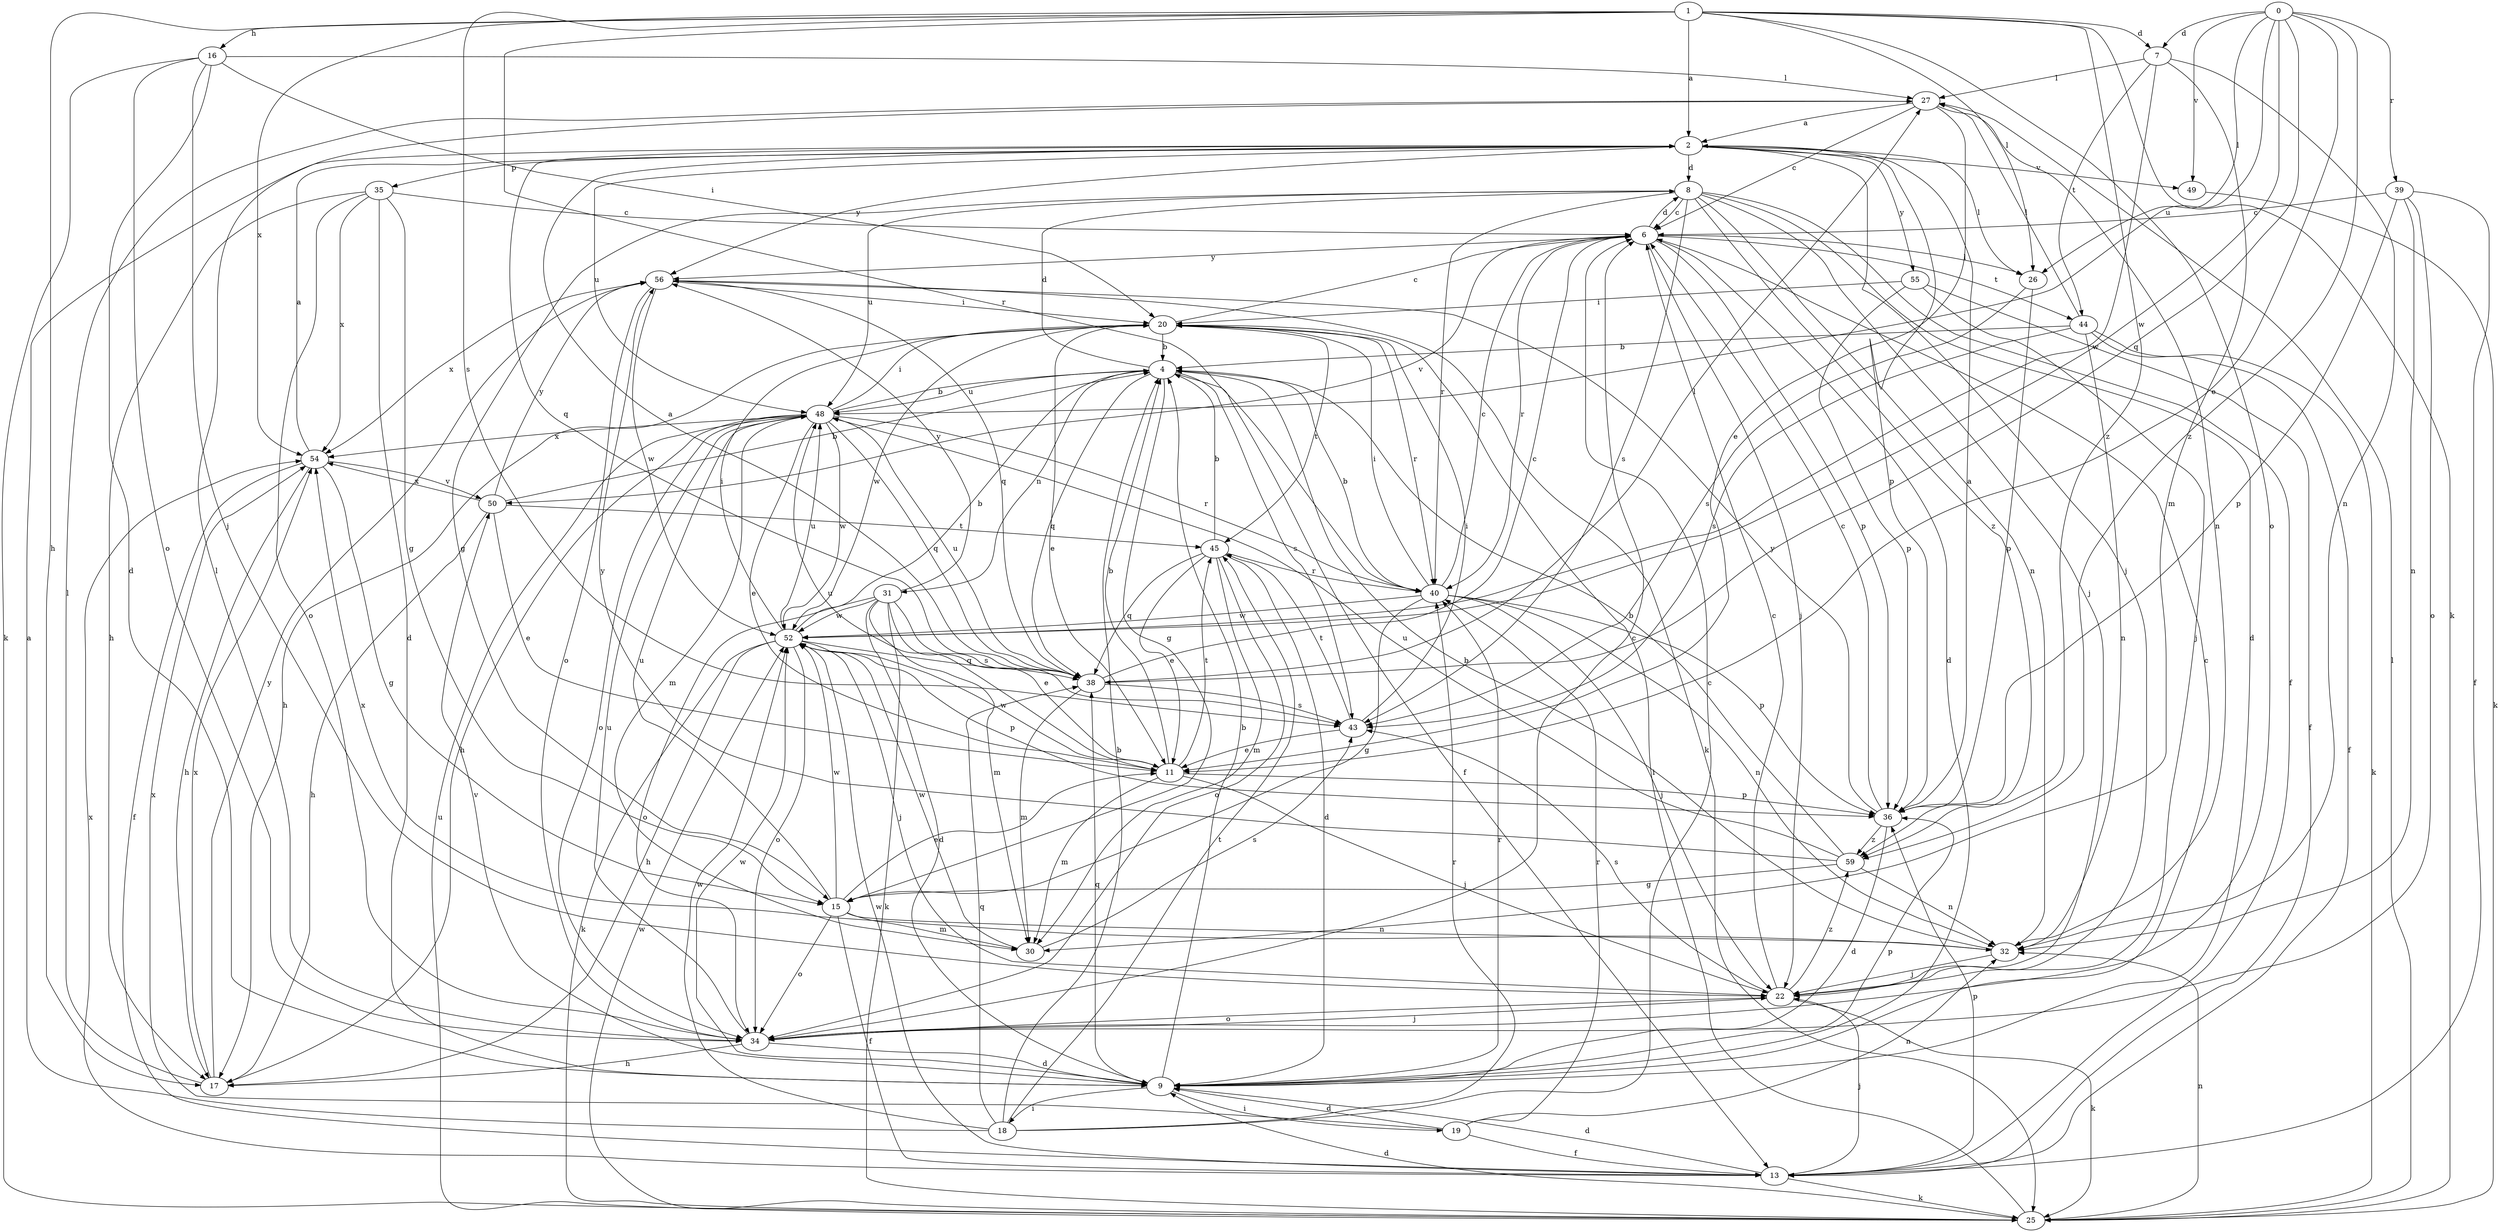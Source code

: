 strict digraph  {
0;
1;
2;
4;
6;
7;
8;
9;
11;
13;
15;
16;
17;
18;
19;
20;
22;
25;
26;
27;
30;
31;
32;
34;
35;
36;
38;
39;
40;
43;
44;
45;
48;
49;
50;
52;
54;
55;
56;
59;
0 -> 7  [label=d];
0 -> 11  [label=e];
0 -> 26  [label=l];
0 -> 38  [label=q];
0 -> 39  [label=r];
0 -> 48  [label=u];
0 -> 49  [label=v];
0 -> 52  [label=w];
0 -> 59  [label=z];
1 -> 2  [label=a];
1 -> 7  [label=d];
1 -> 16  [label=h];
1 -> 17  [label=h];
1 -> 25  [label=k];
1 -> 26  [label=l];
1 -> 34  [label=o];
1 -> 40  [label=r];
1 -> 43  [label=s];
1 -> 54  [label=x];
1 -> 59  [label=z];
2 -> 8  [label=d];
2 -> 22  [label=j];
2 -> 26  [label=l];
2 -> 35  [label=p];
2 -> 36  [label=p];
2 -> 38  [label=q];
2 -> 48  [label=u];
2 -> 49  [label=v];
2 -> 55  [label=y];
2 -> 56  [label=y];
4 -> 8  [label=d];
4 -> 13  [label=f];
4 -> 15  [label=g];
4 -> 31  [label=n];
4 -> 38  [label=q];
4 -> 43  [label=s];
4 -> 48  [label=u];
6 -> 8  [label=d];
6 -> 9  [label=d];
6 -> 22  [label=j];
6 -> 26  [label=l];
6 -> 36  [label=p];
6 -> 40  [label=r];
6 -> 44  [label=t];
6 -> 50  [label=v];
6 -> 56  [label=y];
7 -> 27  [label=l];
7 -> 30  [label=m];
7 -> 32  [label=n];
7 -> 44  [label=t];
7 -> 52  [label=w];
8 -> 6  [label=c];
8 -> 9  [label=d];
8 -> 13  [label=f];
8 -> 15  [label=g];
8 -> 22  [label=j];
8 -> 32  [label=n];
8 -> 40  [label=r];
8 -> 43  [label=s];
8 -> 48  [label=u];
8 -> 59  [label=z];
9 -> 4  [label=b];
9 -> 6  [label=c];
9 -> 18  [label=i];
9 -> 19  [label=i];
9 -> 36  [label=p];
9 -> 38  [label=q];
9 -> 40  [label=r];
9 -> 50  [label=v];
9 -> 52  [label=w];
11 -> 4  [label=b];
11 -> 22  [label=j];
11 -> 30  [label=m];
11 -> 36  [label=p];
11 -> 45  [label=t];
11 -> 48  [label=u];
11 -> 52  [label=w];
13 -> 9  [label=d];
13 -> 22  [label=j];
13 -> 25  [label=k];
13 -> 36  [label=p];
13 -> 52  [label=w];
13 -> 54  [label=x];
15 -> 11  [label=e];
15 -> 13  [label=f];
15 -> 30  [label=m];
15 -> 32  [label=n];
15 -> 34  [label=o];
15 -> 48  [label=u];
15 -> 52  [label=w];
16 -> 9  [label=d];
16 -> 20  [label=i];
16 -> 22  [label=j];
16 -> 25  [label=k];
16 -> 27  [label=l];
16 -> 34  [label=o];
17 -> 27  [label=l];
17 -> 54  [label=x];
17 -> 56  [label=y];
18 -> 2  [label=a];
18 -> 4  [label=b];
18 -> 6  [label=c];
18 -> 38  [label=q];
18 -> 40  [label=r];
18 -> 45  [label=t];
18 -> 52  [label=w];
19 -> 9  [label=d];
19 -> 13  [label=f];
19 -> 32  [label=n];
19 -> 40  [label=r];
19 -> 54  [label=x];
20 -> 4  [label=b];
20 -> 6  [label=c];
20 -> 11  [label=e];
20 -> 17  [label=h];
20 -> 40  [label=r];
20 -> 45  [label=t];
20 -> 52  [label=w];
22 -> 6  [label=c];
22 -> 25  [label=k];
22 -> 34  [label=o];
22 -> 43  [label=s];
22 -> 59  [label=z];
25 -> 9  [label=d];
25 -> 20  [label=i];
25 -> 27  [label=l];
25 -> 32  [label=n];
25 -> 48  [label=u];
25 -> 52  [label=w];
26 -> 36  [label=p];
26 -> 43  [label=s];
27 -> 2  [label=a];
27 -> 6  [label=c];
27 -> 11  [label=e];
27 -> 32  [label=n];
30 -> 43  [label=s];
30 -> 52  [label=w];
31 -> 9  [label=d];
31 -> 11  [label=e];
31 -> 25  [label=k];
31 -> 30  [label=m];
31 -> 34  [label=o];
31 -> 43  [label=s];
31 -> 52  [label=w];
31 -> 56  [label=y];
32 -> 4  [label=b];
32 -> 22  [label=j];
32 -> 54  [label=x];
34 -> 6  [label=c];
34 -> 9  [label=d];
34 -> 17  [label=h];
34 -> 22  [label=j];
34 -> 27  [label=l];
34 -> 48  [label=u];
35 -> 6  [label=c];
35 -> 9  [label=d];
35 -> 15  [label=g];
35 -> 17  [label=h];
35 -> 34  [label=o];
35 -> 54  [label=x];
36 -> 2  [label=a];
36 -> 6  [label=c];
36 -> 9  [label=d];
36 -> 56  [label=y];
36 -> 59  [label=z];
38 -> 2  [label=a];
38 -> 6  [label=c];
38 -> 27  [label=l];
38 -> 30  [label=m];
38 -> 43  [label=s];
38 -> 48  [label=u];
39 -> 6  [label=c];
39 -> 13  [label=f];
39 -> 32  [label=n];
39 -> 34  [label=o];
39 -> 36  [label=p];
40 -> 4  [label=b];
40 -> 6  [label=c];
40 -> 15  [label=g];
40 -> 20  [label=i];
40 -> 22  [label=j];
40 -> 32  [label=n];
40 -> 36  [label=p];
40 -> 52  [label=w];
43 -> 11  [label=e];
43 -> 20  [label=i];
43 -> 45  [label=t];
44 -> 4  [label=b];
44 -> 13  [label=f];
44 -> 25  [label=k];
44 -> 27  [label=l];
44 -> 32  [label=n];
44 -> 43  [label=s];
45 -> 4  [label=b];
45 -> 9  [label=d];
45 -> 11  [label=e];
45 -> 30  [label=m];
45 -> 34  [label=o];
45 -> 38  [label=q];
45 -> 40  [label=r];
48 -> 4  [label=b];
48 -> 11  [label=e];
48 -> 17  [label=h];
48 -> 20  [label=i];
48 -> 30  [label=m];
48 -> 34  [label=o];
48 -> 38  [label=q];
48 -> 40  [label=r];
48 -> 52  [label=w];
48 -> 54  [label=x];
49 -> 25  [label=k];
50 -> 4  [label=b];
50 -> 11  [label=e];
50 -> 17  [label=h];
50 -> 45  [label=t];
50 -> 54  [label=x];
50 -> 56  [label=y];
52 -> 4  [label=b];
52 -> 17  [label=h];
52 -> 20  [label=i];
52 -> 22  [label=j];
52 -> 25  [label=k];
52 -> 34  [label=o];
52 -> 36  [label=p];
52 -> 38  [label=q];
52 -> 48  [label=u];
54 -> 2  [label=a];
54 -> 13  [label=f];
54 -> 15  [label=g];
54 -> 17  [label=h];
54 -> 50  [label=v];
55 -> 13  [label=f];
55 -> 20  [label=i];
55 -> 22  [label=j];
55 -> 36  [label=p];
56 -> 20  [label=i];
56 -> 25  [label=k];
56 -> 34  [label=o];
56 -> 38  [label=q];
56 -> 52  [label=w];
56 -> 54  [label=x];
59 -> 4  [label=b];
59 -> 15  [label=g];
59 -> 32  [label=n];
59 -> 48  [label=u];
59 -> 56  [label=y];
}
